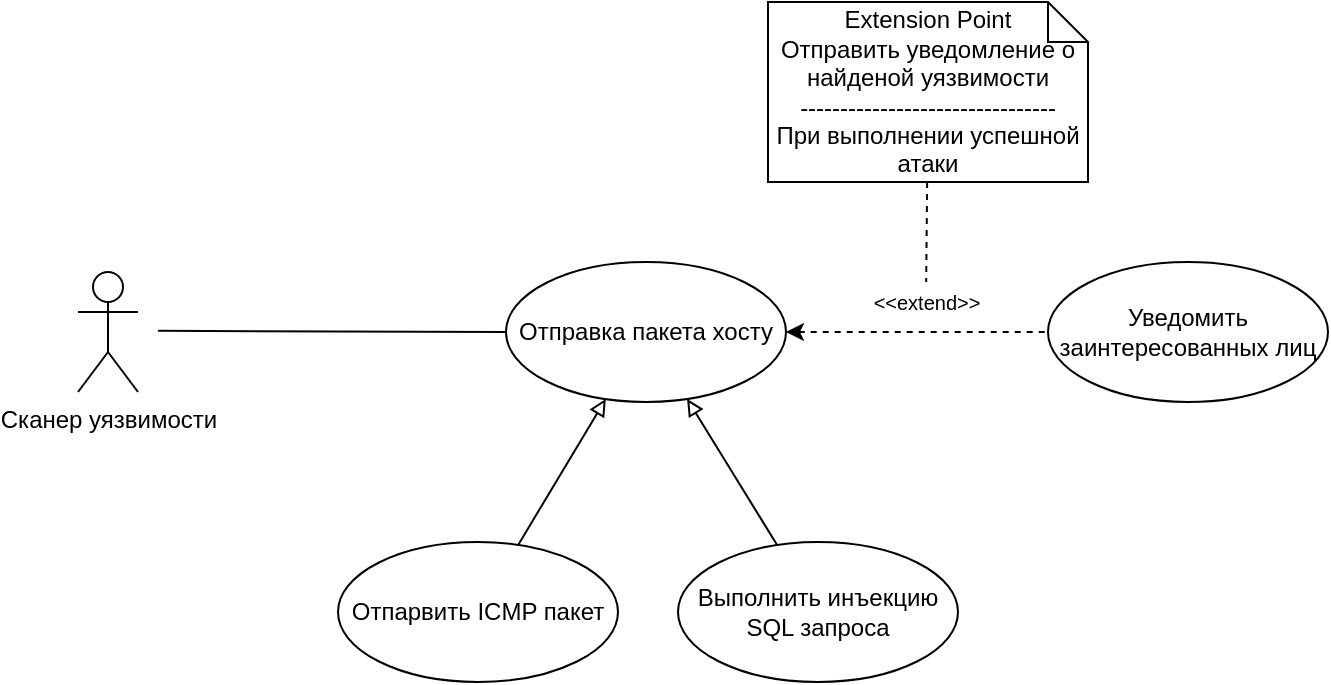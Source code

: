 <mxfile version="15.8.3" type="device"><diagram id="U9A3LQDhEltouAa8xVBb" name="Page-1"><mxGraphModel dx="1673" dy="829" grid="1" gridSize="10" guides="1" tooltips="1" connect="1" arrows="1" fold="1" page="1" pageScale="1" pageWidth="827" pageHeight="1169" math="0" shadow="0"><root><mxCell id="0"/><mxCell id="1" parent="0"/><mxCell id="q7w7wwraVnOtP4jCMrsI-1" value="Сканер уязвимости" style="shape=umlActor;verticalLabelPosition=bottom;verticalAlign=top;html=1;" parent="1" vertex="1"><mxGeometry x="60" y="1145" width="30" height="60" as="geometry"/></mxCell><mxCell id="q7w7wwraVnOtP4jCMrsI-2" style="edgeStyle=none;rounded=0;orthogonalLoop=1;jettySize=auto;html=1;exitX=1;exitY=0.5;exitDx=0;exitDy=0;entryX=0;entryY=0.5;entryDx=0;entryDy=0;startArrow=classic;startFill=1;endArrow=none;endFill=0;dashed=1;" parent="1" source="q7w7wwraVnOtP4jCMrsI-4" target="q7w7wwraVnOtP4jCMrsI-9" edge="1"><mxGeometry relative="1" as="geometry"/></mxCell><mxCell id="q7w7wwraVnOtP4jCMrsI-3" style="edgeStyle=none;rounded=0;orthogonalLoop=1;jettySize=auto;html=1;exitX=0;exitY=0.5;exitDx=0;exitDy=0;startArrow=none;startFill=0;endArrow=none;endFill=0;" parent="1" source="q7w7wwraVnOtP4jCMrsI-4" edge="1"><mxGeometry relative="1" as="geometry"><mxPoint x="100" y="1174.429" as="targetPoint"/></mxGeometry></mxCell><mxCell id="q7w7wwraVnOtP4jCMrsI-4" value="Отправка пакета хосту" style="ellipse;whiteSpace=wrap;html=1;" parent="1" vertex="1"><mxGeometry x="274" y="1140" width="140" height="70" as="geometry"/></mxCell><mxCell id="q7w7wwraVnOtP4jCMrsI-5" style="edgeStyle=none;rounded=0;orthogonalLoop=1;jettySize=auto;html=1;startArrow=none;startFill=0;endArrow=block;endFill=0;" parent="1" source="q7w7wwraVnOtP4jCMrsI-6" target="q7w7wwraVnOtP4jCMrsI-4" edge="1"><mxGeometry relative="1" as="geometry"/></mxCell><mxCell id="q7w7wwraVnOtP4jCMrsI-6" value="Выполнить инъекцию SQL запроса" style="ellipse;whiteSpace=wrap;html=1;" parent="1" vertex="1"><mxGeometry x="360" y="1280" width="140" height="70" as="geometry"/></mxCell><mxCell id="q7w7wwraVnOtP4jCMrsI-7" style="edgeStyle=none;rounded=0;orthogonalLoop=1;jettySize=auto;html=1;startArrow=none;startFill=0;endArrow=block;endFill=0;" parent="1" source="q7w7wwraVnOtP4jCMrsI-8" target="q7w7wwraVnOtP4jCMrsI-4" edge="1"><mxGeometry relative="1" as="geometry"/></mxCell><mxCell id="q7w7wwraVnOtP4jCMrsI-8" value="Отпарвить ICMP пакет" style="ellipse;whiteSpace=wrap;html=1;" parent="1" vertex="1"><mxGeometry x="190" y="1280" width="140" height="70" as="geometry"/></mxCell><mxCell id="q7w7wwraVnOtP4jCMrsI-9" value="Уведомить заинтересованных лиц" style="ellipse;whiteSpace=wrap;html=1;" parent="1" vertex="1"><mxGeometry x="545" y="1140" width="140" height="70" as="geometry"/></mxCell><mxCell id="q7w7wwraVnOtP4jCMrsI-10" value="&amp;lt;&amp;lt;extend&amp;gt;&amp;gt;" style="text;html=1;resizable=0;autosize=1;align=center;verticalAlign=middle;points=[];fillColor=none;strokeColor=none;rounded=0;fontSize=10;rotation=0;" parent="1" vertex="1"><mxGeometry x="449" y="1150" width="70" height="20" as="geometry"/></mxCell><mxCell id="q7w7wwraVnOtP4jCMrsI-11" style="edgeStyle=none;rounded=0;orthogonalLoop=1;jettySize=auto;html=1;startArrow=none;startFill=0;endArrow=none;endFill=0;dashed=1;" parent="1" source="q7w7wwraVnOtP4jCMrsI-12" target="q7w7wwraVnOtP4jCMrsI-10" edge="1"><mxGeometry relative="1" as="geometry"/></mxCell><mxCell id="q7w7wwraVnOtP4jCMrsI-12" value="Extension Point&lt;br&gt;Отправить уведомление о найденой уязвимости&lt;br&gt;--------------------------------&lt;br&gt;При выполнении успешной атаки" style="shape=note;size=20;whiteSpace=wrap;html=1;" parent="1" vertex="1"><mxGeometry x="405" y="1010" width="160" height="90" as="geometry"/></mxCell></root></mxGraphModel></diagram></mxfile>